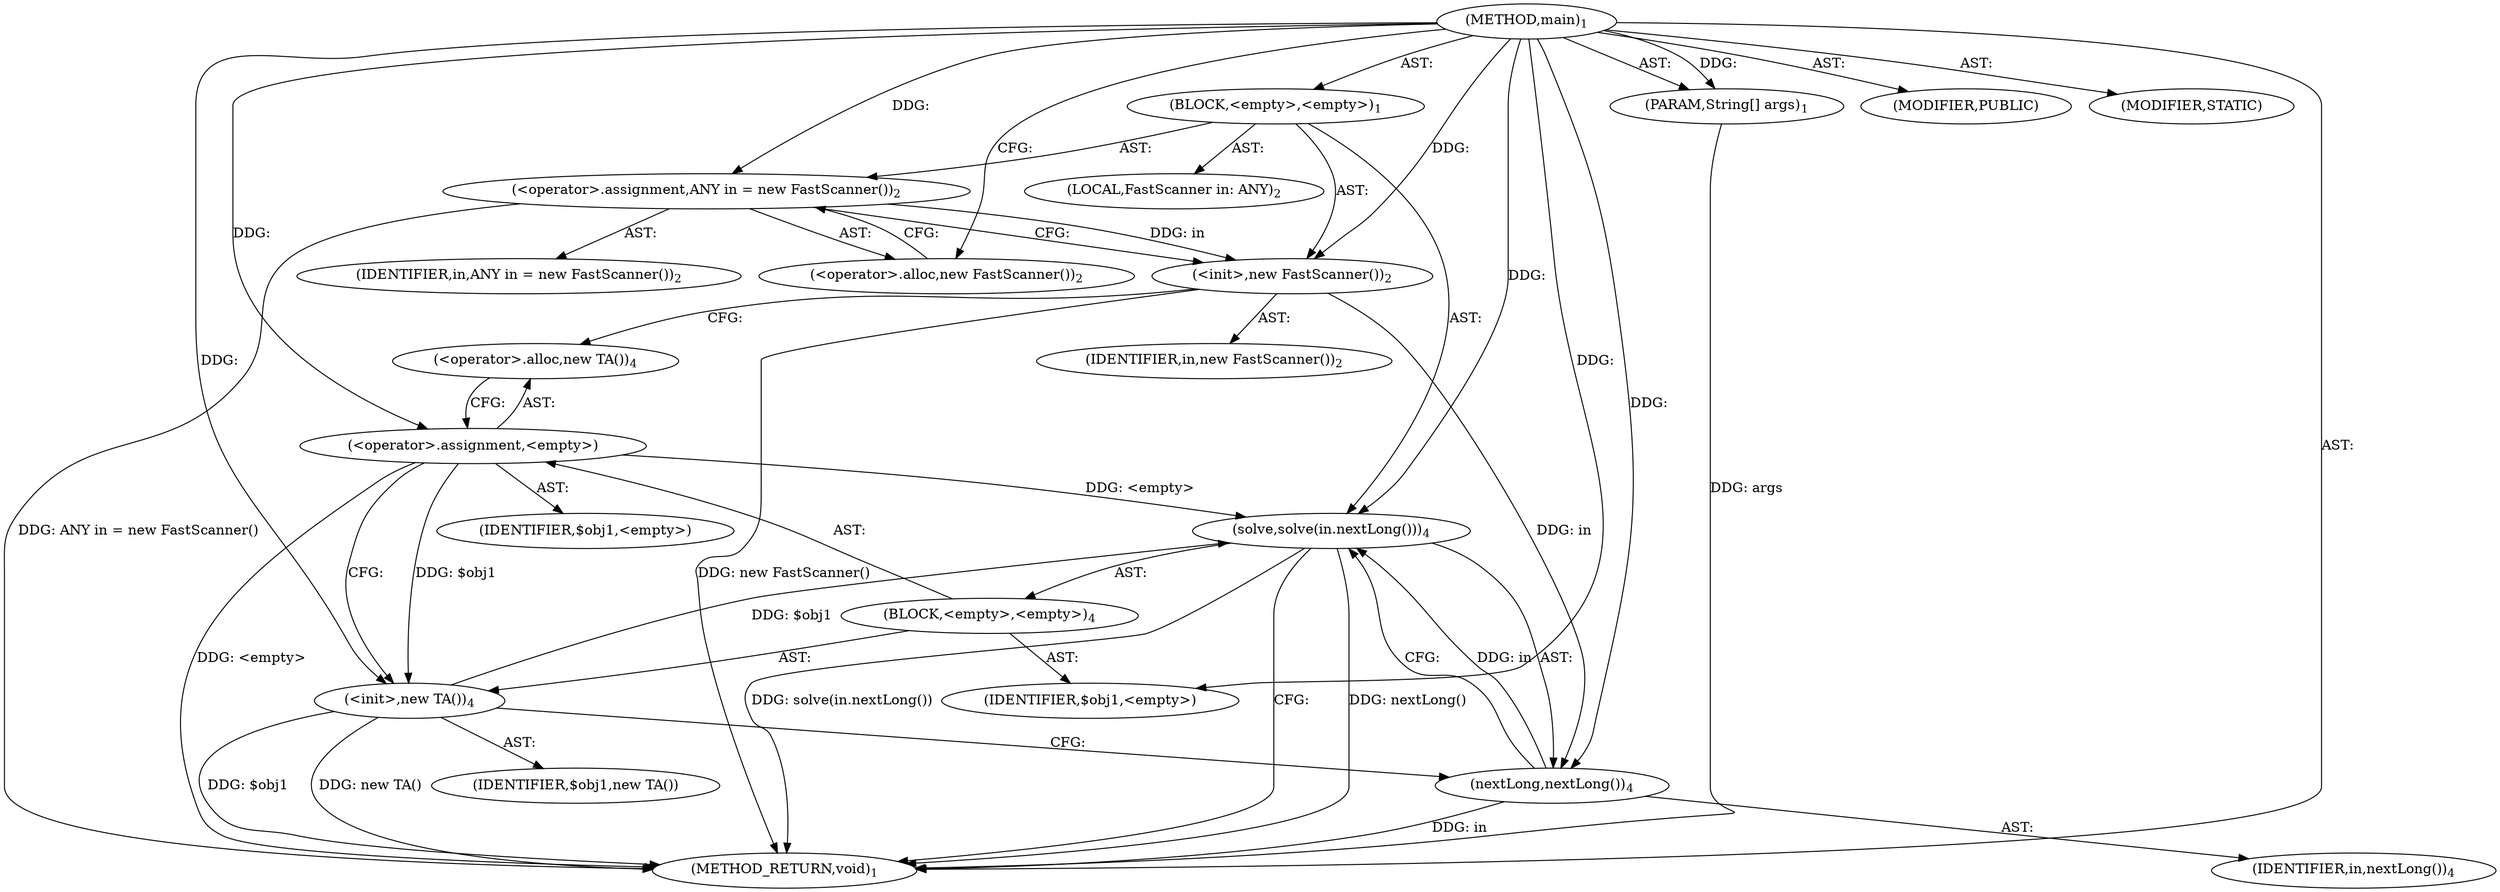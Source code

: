 digraph "main" {  
"19" [label = <(METHOD,main)<SUB>1</SUB>> ]
"20" [label = <(PARAM,String[] args)<SUB>1</SUB>> ]
"21" [label = <(BLOCK,&lt;empty&gt;,&lt;empty&gt;)<SUB>1</SUB>> ]
"4" [label = <(LOCAL,FastScanner in: ANY)<SUB>2</SUB>> ]
"22" [label = <(&lt;operator&gt;.assignment,ANY in = new FastScanner())<SUB>2</SUB>> ]
"23" [label = <(IDENTIFIER,in,ANY in = new FastScanner())<SUB>2</SUB>> ]
"24" [label = <(&lt;operator&gt;.alloc,new FastScanner())<SUB>2</SUB>> ]
"25" [label = <(&lt;init&gt;,new FastScanner())<SUB>2</SUB>> ]
"3" [label = <(IDENTIFIER,in,new FastScanner())<SUB>2</SUB>> ]
"26" [label = <(solve,solve(in.nextLong()))<SUB>4</SUB>> ]
"27" [label = <(BLOCK,&lt;empty&gt;,&lt;empty&gt;)<SUB>4</SUB>> ]
"28" [label = <(&lt;operator&gt;.assignment,&lt;empty&gt;)> ]
"29" [label = <(IDENTIFIER,$obj1,&lt;empty&gt;)> ]
"30" [label = <(&lt;operator&gt;.alloc,new TA())<SUB>4</SUB>> ]
"31" [label = <(&lt;init&gt;,new TA())<SUB>4</SUB>> ]
"32" [label = <(IDENTIFIER,$obj1,new TA())> ]
"33" [label = <(IDENTIFIER,$obj1,&lt;empty&gt;)> ]
"34" [label = <(nextLong,nextLong())<SUB>4</SUB>> ]
"35" [label = <(IDENTIFIER,in,nextLong())<SUB>4</SUB>> ]
"36" [label = <(MODIFIER,PUBLIC)> ]
"37" [label = <(MODIFIER,STATIC)> ]
"38" [label = <(METHOD_RETURN,void)<SUB>1</SUB>> ]
  "19" -> "20"  [ label = "AST: "] 
  "19" -> "21"  [ label = "AST: "] 
  "19" -> "36"  [ label = "AST: "] 
  "19" -> "37"  [ label = "AST: "] 
  "19" -> "38"  [ label = "AST: "] 
  "21" -> "4"  [ label = "AST: "] 
  "21" -> "22"  [ label = "AST: "] 
  "21" -> "25"  [ label = "AST: "] 
  "21" -> "26"  [ label = "AST: "] 
  "22" -> "23"  [ label = "AST: "] 
  "22" -> "24"  [ label = "AST: "] 
  "25" -> "3"  [ label = "AST: "] 
  "26" -> "27"  [ label = "AST: "] 
  "26" -> "34"  [ label = "AST: "] 
  "27" -> "28"  [ label = "AST: "] 
  "27" -> "31"  [ label = "AST: "] 
  "27" -> "33"  [ label = "AST: "] 
  "28" -> "29"  [ label = "AST: "] 
  "28" -> "30"  [ label = "AST: "] 
  "31" -> "32"  [ label = "AST: "] 
  "34" -> "35"  [ label = "AST: "] 
  "22" -> "25"  [ label = "CFG: "] 
  "25" -> "30"  [ label = "CFG: "] 
  "26" -> "38"  [ label = "CFG: "] 
  "24" -> "22"  [ label = "CFG: "] 
  "34" -> "26"  [ label = "CFG: "] 
  "28" -> "31"  [ label = "CFG: "] 
  "31" -> "34"  [ label = "CFG: "] 
  "30" -> "28"  [ label = "CFG: "] 
  "19" -> "24"  [ label = "CFG: "] 
  "20" -> "38"  [ label = "DDG: args"] 
  "22" -> "38"  [ label = "DDG: ANY in = new FastScanner()"] 
  "25" -> "38"  [ label = "DDG: new FastScanner()"] 
  "28" -> "38"  [ label = "DDG: &lt;empty&gt;"] 
  "31" -> "38"  [ label = "DDG: $obj1"] 
  "31" -> "38"  [ label = "DDG: new TA()"] 
  "34" -> "38"  [ label = "DDG: in"] 
  "26" -> "38"  [ label = "DDG: nextLong()"] 
  "26" -> "38"  [ label = "DDG: solve(in.nextLong())"] 
  "19" -> "20"  [ label = "DDG: "] 
  "19" -> "22"  [ label = "DDG: "] 
  "22" -> "25"  [ label = "DDG: in"] 
  "19" -> "25"  [ label = "DDG: "] 
  "28" -> "26"  [ label = "DDG: &lt;empty&gt;"] 
  "31" -> "26"  [ label = "DDG: $obj1"] 
  "19" -> "26"  [ label = "DDG: "] 
  "34" -> "26"  [ label = "DDG: in"] 
  "19" -> "28"  [ label = "DDG: "] 
  "19" -> "33"  [ label = "DDG: "] 
  "25" -> "34"  [ label = "DDG: in"] 
  "19" -> "34"  [ label = "DDG: "] 
  "28" -> "31"  [ label = "DDG: $obj1"] 
  "19" -> "31"  [ label = "DDG: "] 
}
